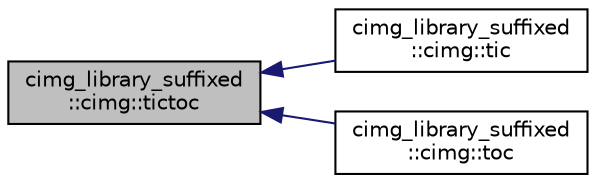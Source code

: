 digraph "cimg_library_suffixed::cimg::tictoc"
{
  edge [fontname="Helvetica",fontsize="10",labelfontname="Helvetica",labelfontsize="10"];
  node [fontname="Helvetica",fontsize="10",shape=record];
  rankdir="LR";
  Node1 [label="cimg_library_suffixed\l::cimg::tictoc",height=0.2,width=0.4,color="black", fillcolor="grey75", style="filled" fontcolor="black"];
  Node1 -> Node2 [dir="back",color="midnightblue",fontsize="10",style="solid",fontname="Helvetica"];
  Node2 [label="cimg_library_suffixed\l::cimg::tic",height=0.2,width=0.4,color="black", fillcolor="white", style="filled",URL="$namespacecimg__library__suffixed_1_1cimg.html#a341cad033cc52fc7e63e983f1b996828",tooltip="Start tic/toc timer for time measurement between code instructions."];
  Node1 -> Node3 [dir="back",color="midnightblue",fontsize="10",style="solid",fontname="Helvetica"];
  Node3 [label="cimg_library_suffixed\l::cimg::toc",height=0.2,width=0.4,color="black", fillcolor="white", style="filled",URL="$namespacecimg__library__suffixed_1_1cimg.html#a474e0076776af6ba1d4ddb251b0c46f5",tooltip="End tic/toc timer and displays elapsed time from last call to tic()."];
}

